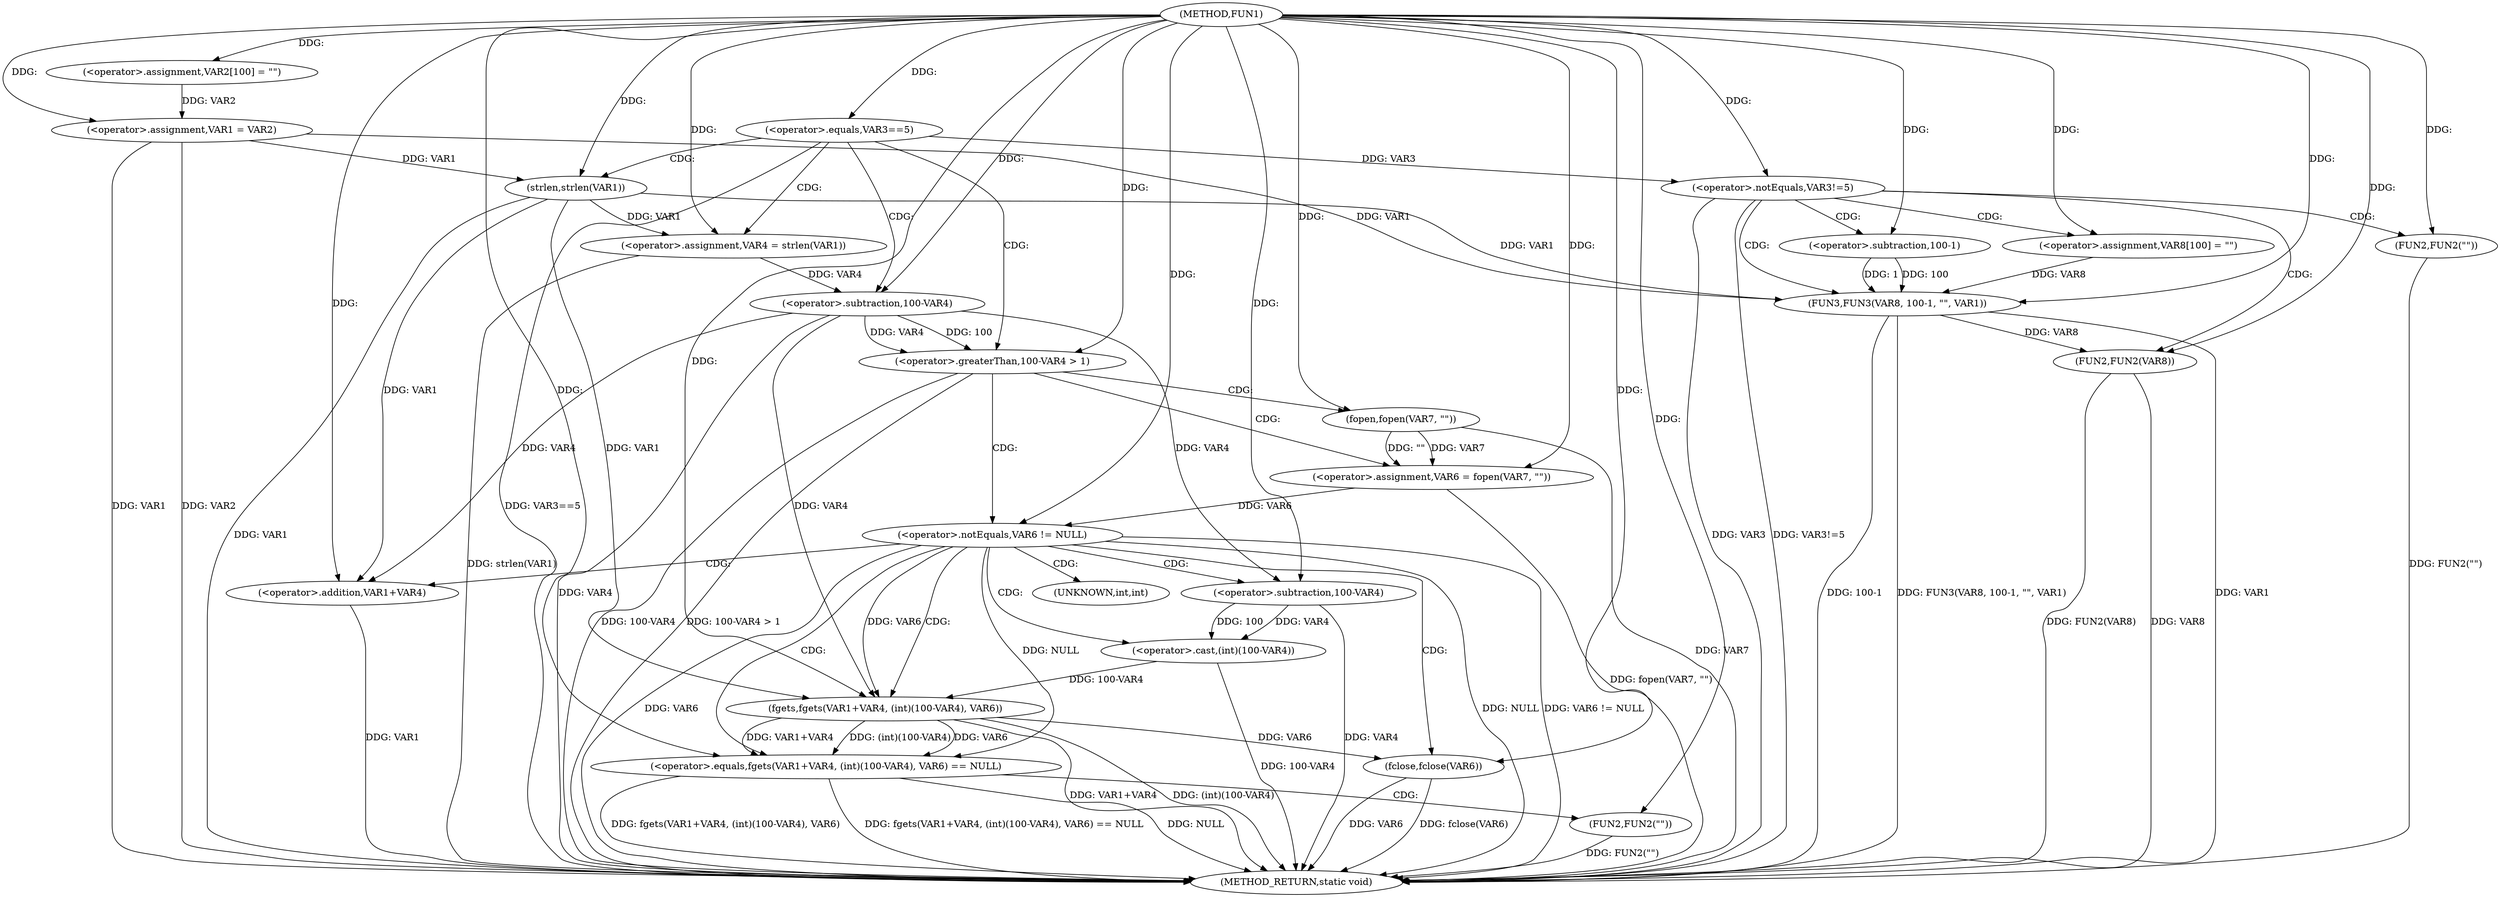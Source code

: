 digraph FUN1 {  
"1000100" [label = "(METHOD,FUN1)" ]
"1000180" [label = "(METHOD_RETURN,static void)" ]
"1000104" [label = "(<operator>.assignment,VAR2[100] = \"\")" ]
"1000107" [label = "(<operator>.assignment,VAR1 = VAR2)" ]
"1000111" [label = "(<operator>.equals,VAR3==5)" ]
"1000117" [label = "(<operator>.assignment,VAR4 = strlen(VAR1))" ]
"1000119" [label = "(strlen,strlen(VAR1))" ]
"1000123" [label = "(<operator>.greaterThan,100-VAR4 > 1)" ]
"1000124" [label = "(<operator>.subtraction,100-VAR4)" ]
"1000129" [label = "(<operator>.assignment,VAR6 = fopen(VAR7, \"\"))" ]
"1000131" [label = "(fopen,fopen(VAR7, \"\"))" ]
"1000135" [label = "(<operator>.notEquals,VAR6 != NULL)" ]
"1000140" [label = "(<operator>.equals,fgets(VAR1+VAR4, (int)(100-VAR4), VAR6) == NULL)" ]
"1000141" [label = "(fgets,fgets(VAR1+VAR4, (int)(100-VAR4), VAR6))" ]
"1000142" [label = "(<operator>.addition,VAR1+VAR4)" ]
"1000145" [label = "(<operator>.cast,(int)(100-VAR4))" ]
"1000147" [label = "(<operator>.subtraction,100-VAR4)" ]
"1000153" [label = "(FUN2,FUN2(\"\"))" ]
"1000155" [label = "(fclose,fclose(VAR6))" ]
"1000158" [label = "(<operator>.notEquals,VAR3!=5)" ]
"1000162" [label = "(FUN2,FUN2(\"\"))" ]
"1000168" [label = "(<operator>.assignment,VAR8[100] = \"\")" ]
"1000171" [label = "(FUN3,FUN3(VAR8, 100-1, \"\", VAR1))" ]
"1000173" [label = "(<operator>.subtraction,100-1)" ]
"1000178" [label = "(FUN2,FUN2(VAR8))" ]
"1000146" [label = "(UNKNOWN,int,int)" ]
  "1000141" -> "1000180"  [ label = "DDG: VAR1+VAR4"] 
  "1000107" -> "1000180"  [ label = "DDG: VAR1"] 
  "1000140" -> "1000180"  [ label = "DDG: fgets(VAR1+VAR4, (int)(100-VAR4), VAR6) == NULL"] 
  "1000147" -> "1000180"  [ label = "DDG: VAR4"] 
  "1000153" -> "1000180"  [ label = "DDG: FUN2(\"\")"] 
  "1000171" -> "1000180"  [ label = "DDG: VAR1"] 
  "1000155" -> "1000180"  [ label = "DDG: VAR6"] 
  "1000117" -> "1000180"  [ label = "DDG: strlen(VAR1)"] 
  "1000162" -> "1000180"  [ label = "DDG: FUN2(\"\")"] 
  "1000178" -> "1000180"  [ label = "DDG: FUN2(VAR8)"] 
  "1000158" -> "1000180"  [ label = "DDG: VAR3"] 
  "1000124" -> "1000180"  [ label = "DDG: VAR4"] 
  "1000140" -> "1000180"  [ label = "DDG: NULL"] 
  "1000178" -> "1000180"  [ label = "DDG: VAR8"] 
  "1000123" -> "1000180"  [ label = "DDG: 100-VAR4 > 1"] 
  "1000131" -> "1000180"  [ label = "DDG: VAR7"] 
  "1000140" -> "1000180"  [ label = "DDG: fgets(VAR1+VAR4, (int)(100-VAR4), VAR6)"] 
  "1000155" -> "1000180"  [ label = "DDG: fclose(VAR6)"] 
  "1000158" -> "1000180"  [ label = "DDG: VAR3!=5"] 
  "1000135" -> "1000180"  [ label = "DDG: VAR6 != NULL"] 
  "1000119" -> "1000180"  [ label = "DDG: VAR1"] 
  "1000171" -> "1000180"  [ label = "DDG: 100-1"] 
  "1000142" -> "1000180"  [ label = "DDG: VAR1"] 
  "1000135" -> "1000180"  [ label = "DDG: VAR6"] 
  "1000141" -> "1000180"  [ label = "DDG: (int)(100-VAR4)"] 
  "1000171" -> "1000180"  [ label = "DDG: FUN3(VAR8, 100-1, \"\", VAR1)"] 
  "1000145" -> "1000180"  [ label = "DDG: 100-VAR4"] 
  "1000111" -> "1000180"  [ label = "DDG: VAR3==5"] 
  "1000135" -> "1000180"  [ label = "DDG: NULL"] 
  "1000107" -> "1000180"  [ label = "DDG: VAR2"] 
  "1000129" -> "1000180"  [ label = "DDG: fopen(VAR7, \"\")"] 
  "1000123" -> "1000180"  [ label = "DDG: 100-VAR4"] 
  "1000100" -> "1000104"  [ label = "DDG: "] 
  "1000104" -> "1000107"  [ label = "DDG: VAR2"] 
  "1000100" -> "1000107"  [ label = "DDG: "] 
  "1000100" -> "1000111"  [ label = "DDG: "] 
  "1000119" -> "1000117"  [ label = "DDG: VAR1"] 
  "1000100" -> "1000117"  [ label = "DDG: "] 
  "1000107" -> "1000119"  [ label = "DDG: VAR1"] 
  "1000100" -> "1000119"  [ label = "DDG: "] 
  "1000124" -> "1000123"  [ label = "DDG: 100"] 
  "1000124" -> "1000123"  [ label = "DDG: VAR4"] 
  "1000100" -> "1000124"  [ label = "DDG: "] 
  "1000117" -> "1000124"  [ label = "DDG: VAR4"] 
  "1000100" -> "1000123"  [ label = "DDG: "] 
  "1000131" -> "1000129"  [ label = "DDG: VAR7"] 
  "1000131" -> "1000129"  [ label = "DDG: \"\""] 
  "1000100" -> "1000129"  [ label = "DDG: "] 
  "1000100" -> "1000131"  [ label = "DDG: "] 
  "1000129" -> "1000135"  [ label = "DDG: VAR6"] 
  "1000100" -> "1000135"  [ label = "DDG: "] 
  "1000141" -> "1000140"  [ label = "DDG: VAR1+VAR4"] 
  "1000141" -> "1000140"  [ label = "DDG: (int)(100-VAR4)"] 
  "1000141" -> "1000140"  [ label = "DDG: VAR6"] 
  "1000119" -> "1000141"  [ label = "DDG: VAR1"] 
  "1000100" -> "1000141"  [ label = "DDG: "] 
  "1000124" -> "1000141"  [ label = "DDG: VAR4"] 
  "1000119" -> "1000142"  [ label = "DDG: VAR1"] 
  "1000100" -> "1000142"  [ label = "DDG: "] 
  "1000124" -> "1000142"  [ label = "DDG: VAR4"] 
  "1000145" -> "1000141"  [ label = "DDG: 100-VAR4"] 
  "1000147" -> "1000145"  [ label = "DDG: 100"] 
  "1000147" -> "1000145"  [ label = "DDG: VAR4"] 
  "1000100" -> "1000147"  [ label = "DDG: "] 
  "1000124" -> "1000147"  [ label = "DDG: VAR4"] 
  "1000135" -> "1000141"  [ label = "DDG: VAR6"] 
  "1000135" -> "1000140"  [ label = "DDG: NULL"] 
  "1000100" -> "1000140"  [ label = "DDG: "] 
  "1000100" -> "1000153"  [ label = "DDG: "] 
  "1000141" -> "1000155"  [ label = "DDG: VAR6"] 
  "1000100" -> "1000155"  [ label = "DDG: "] 
  "1000111" -> "1000158"  [ label = "DDG: VAR3"] 
  "1000100" -> "1000158"  [ label = "DDG: "] 
  "1000100" -> "1000162"  [ label = "DDG: "] 
  "1000100" -> "1000168"  [ label = "DDG: "] 
  "1000168" -> "1000171"  [ label = "DDG: VAR8"] 
  "1000100" -> "1000171"  [ label = "DDG: "] 
  "1000173" -> "1000171"  [ label = "DDG: 100"] 
  "1000173" -> "1000171"  [ label = "DDG: 1"] 
  "1000100" -> "1000173"  [ label = "DDG: "] 
  "1000107" -> "1000171"  [ label = "DDG: VAR1"] 
  "1000119" -> "1000171"  [ label = "DDG: VAR1"] 
  "1000171" -> "1000178"  [ label = "DDG: VAR8"] 
  "1000100" -> "1000178"  [ label = "DDG: "] 
  "1000111" -> "1000117"  [ label = "CDG: "] 
  "1000111" -> "1000123"  [ label = "CDG: "] 
  "1000111" -> "1000124"  [ label = "CDG: "] 
  "1000111" -> "1000119"  [ label = "CDG: "] 
  "1000123" -> "1000131"  [ label = "CDG: "] 
  "1000123" -> "1000129"  [ label = "CDG: "] 
  "1000123" -> "1000135"  [ label = "CDG: "] 
  "1000135" -> "1000142"  [ label = "CDG: "] 
  "1000135" -> "1000155"  [ label = "CDG: "] 
  "1000135" -> "1000141"  [ label = "CDG: "] 
  "1000135" -> "1000147"  [ label = "CDG: "] 
  "1000135" -> "1000145"  [ label = "CDG: "] 
  "1000135" -> "1000146"  [ label = "CDG: "] 
  "1000135" -> "1000140"  [ label = "CDG: "] 
  "1000140" -> "1000153"  [ label = "CDG: "] 
  "1000158" -> "1000168"  [ label = "CDG: "] 
  "1000158" -> "1000178"  [ label = "CDG: "] 
  "1000158" -> "1000173"  [ label = "CDG: "] 
  "1000158" -> "1000171"  [ label = "CDG: "] 
  "1000158" -> "1000162"  [ label = "CDG: "] 
}
